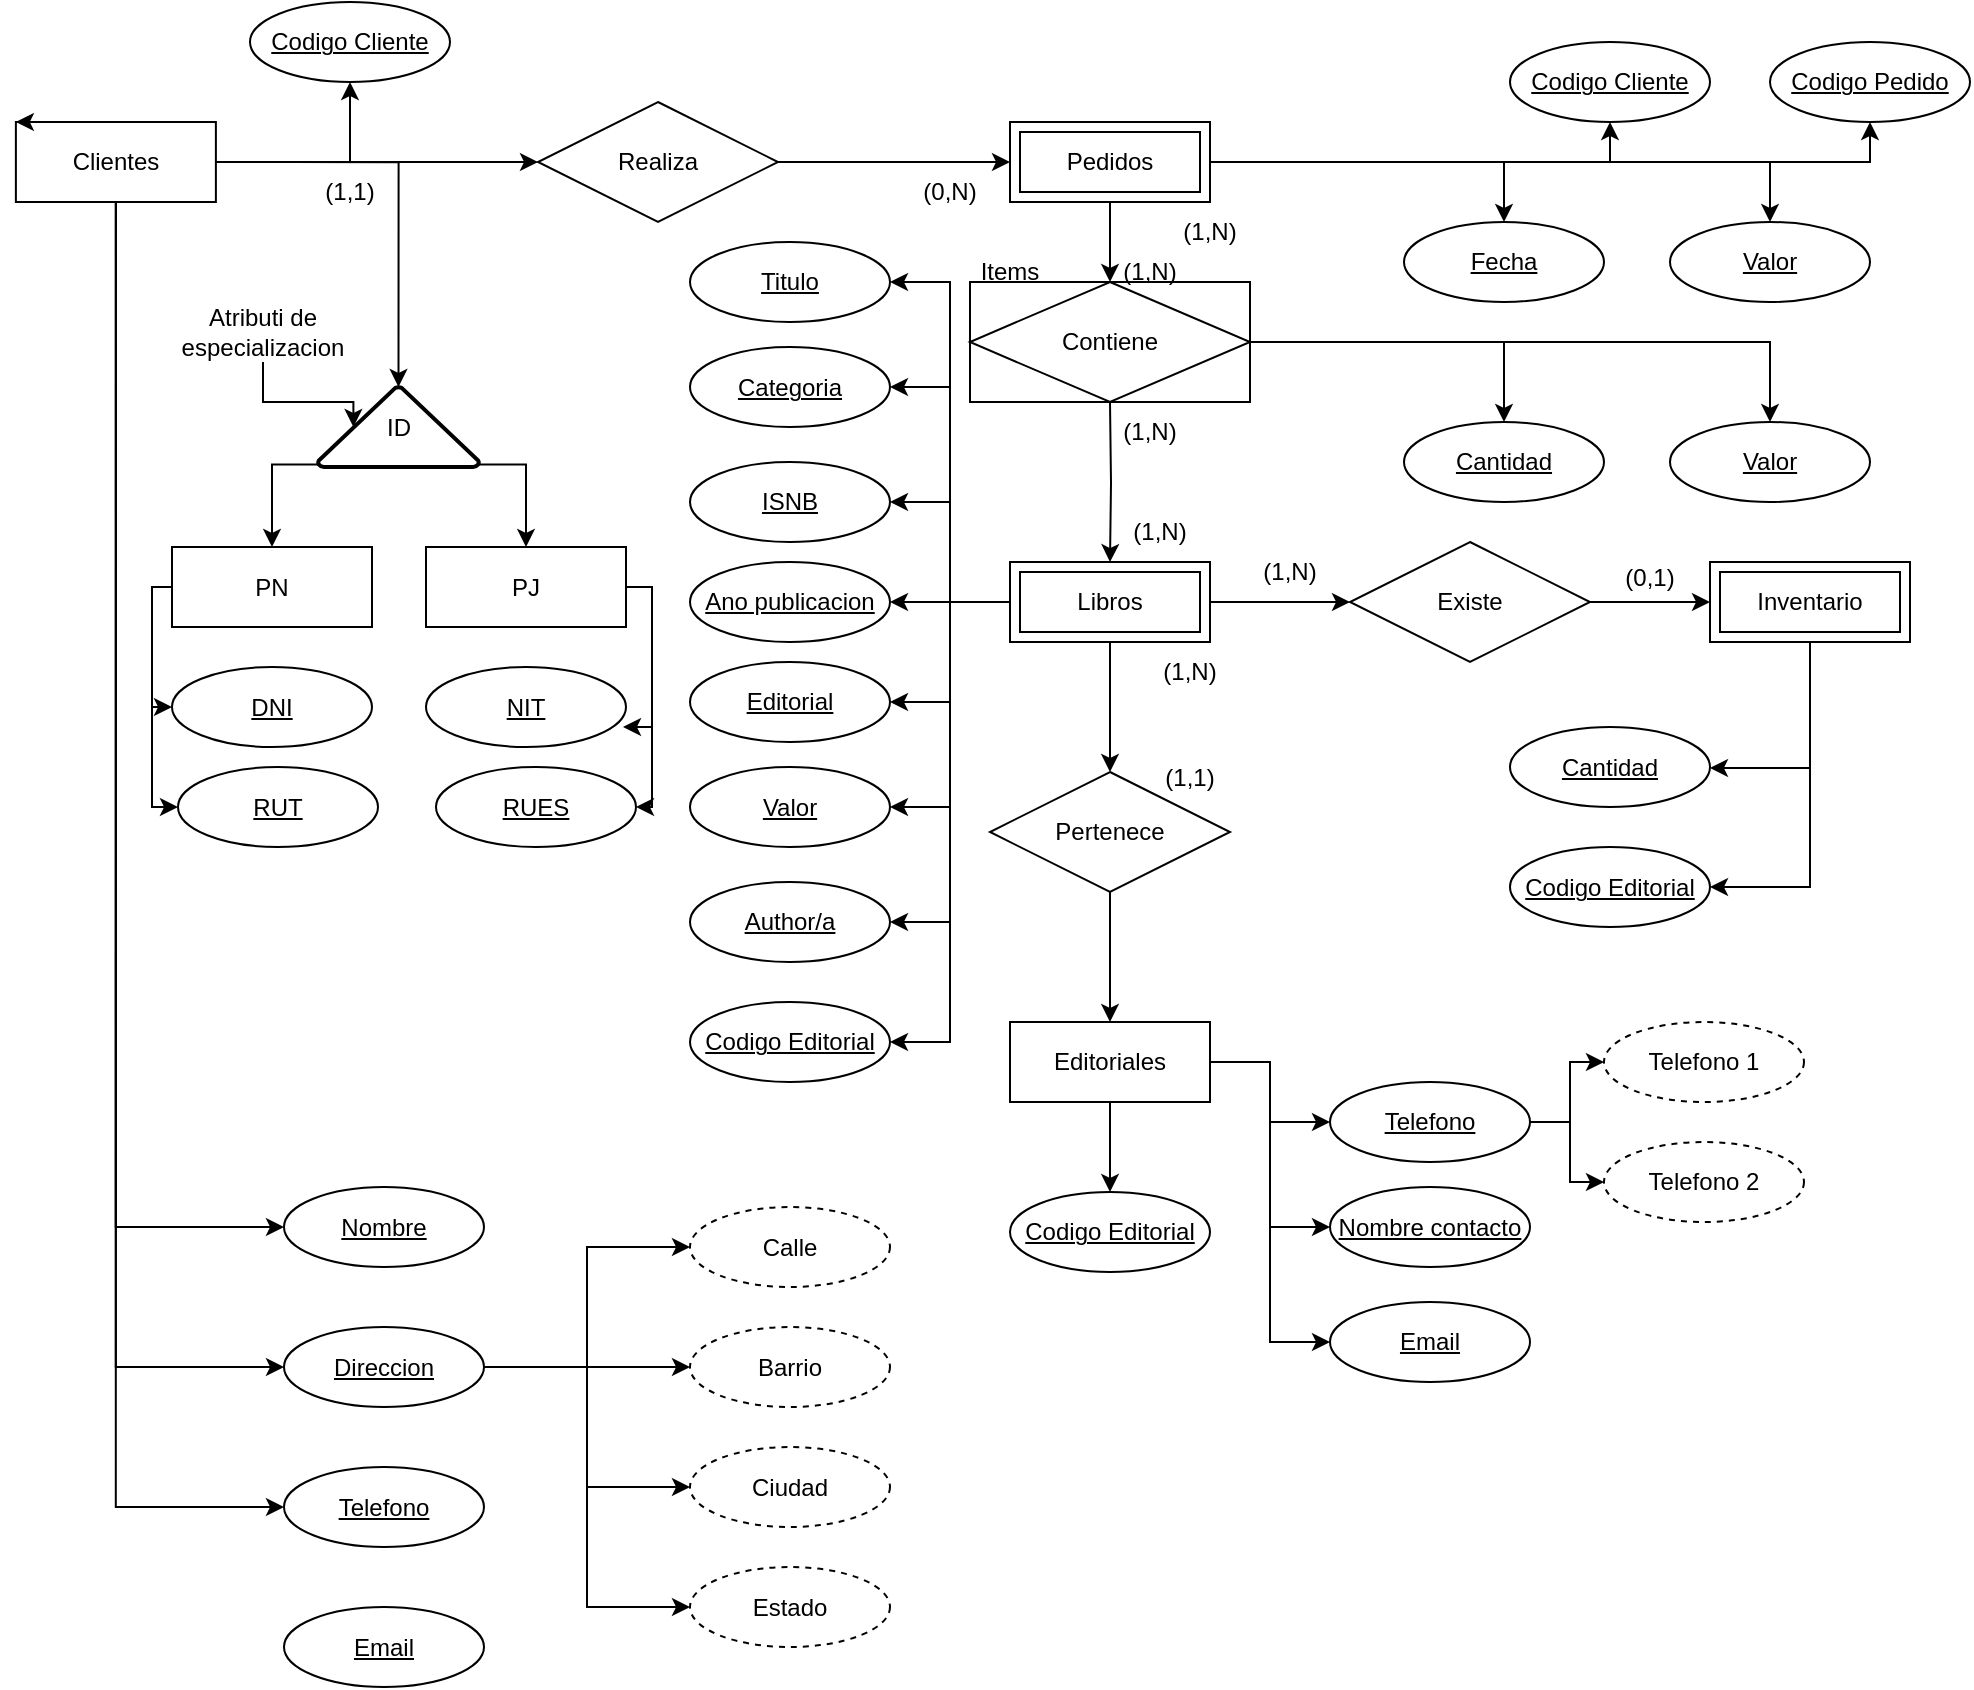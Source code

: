 <mxfile version="28.0.6">
  <diagram name="Página-1" id="lBG2dlzL81i276e26TDd">
    <mxGraphModel dx="1133" dy="616" grid="1" gridSize="10" guides="1" tooltips="1" connect="1" arrows="1" fold="1" page="1" pageScale="1" pageWidth="827" pageHeight="1169" math="0" shadow="0">
      <root>
        <mxCell id="0" />
        <mxCell id="1" parent="0" />
        <mxCell id="M0G1xanC44NiDwH8E57y-8" style="edgeStyle=orthogonalEdgeStyle;rounded=0;orthogonalLoop=1;jettySize=auto;html=1;exitX=1;exitY=0.5;exitDx=0;exitDy=0;entryX=0;entryY=0.5;entryDx=0;entryDy=0;" parent="1" source="M0G1xanC44NiDwH8E57y-1" target="M0G1xanC44NiDwH8E57y-7" edge="1">
          <mxGeometry relative="1" as="geometry" />
        </mxCell>
        <mxCell id="9tFHvyBg88bxmzfm6tZJ-45" style="edgeStyle=orthogonalEdgeStyle;rounded=0;orthogonalLoop=1;jettySize=auto;html=1;exitX=0.5;exitY=1;exitDx=0;exitDy=0;entryX=0;entryY=0.5;entryDx=0;entryDy=0;" edge="1" parent="1" source="M0G1xanC44NiDwH8E57y-1" target="9tFHvyBg88bxmzfm6tZJ-42">
          <mxGeometry relative="1" as="geometry" />
        </mxCell>
        <mxCell id="9tFHvyBg88bxmzfm6tZJ-46" style="edgeStyle=orthogonalEdgeStyle;rounded=0;orthogonalLoop=1;jettySize=auto;html=1;exitX=0.5;exitY=1;exitDx=0;exitDy=0;entryX=0;entryY=0.5;entryDx=0;entryDy=0;" edge="1" parent="1" source="M0G1xanC44NiDwH8E57y-1" target="9tFHvyBg88bxmzfm6tZJ-43">
          <mxGeometry relative="1" as="geometry">
            <mxPoint x="150" y="370.0" as="targetPoint" />
          </mxGeometry>
        </mxCell>
        <mxCell id="9tFHvyBg88bxmzfm6tZJ-155" style="edgeStyle=orthogonalEdgeStyle;rounded=0;orthogonalLoop=1;jettySize=auto;html=1;exitX=0.5;exitY=1;exitDx=0;exitDy=0;entryX=0;entryY=0.5;entryDx=0;entryDy=0;" edge="1" parent="1" source="M0G1xanC44NiDwH8E57y-1" target="9tFHvyBg88bxmzfm6tZJ-40">
          <mxGeometry relative="1" as="geometry" />
        </mxCell>
        <mxCell id="9tFHvyBg88bxmzfm6tZJ-178" style="edgeStyle=orthogonalEdgeStyle;rounded=0;orthogonalLoop=1;jettySize=auto;html=1;exitX=1;exitY=0.5;exitDx=0;exitDy=0;entryX=0.5;entryY=1;entryDx=0;entryDy=0;" edge="1" parent="1" source="M0G1xanC44NiDwH8E57y-1" target="9tFHvyBg88bxmzfm6tZJ-177">
          <mxGeometry relative="1" as="geometry" />
        </mxCell>
        <mxCell id="M0G1xanC44NiDwH8E57y-1" value="Clientes" style="whiteSpace=wrap;html=1;align=center;" parent="1" vertex="1">
          <mxGeometry x="32.94" y="120" width="100" height="40" as="geometry" />
        </mxCell>
        <mxCell id="9tFHvyBg88bxmzfm6tZJ-14" style="edgeStyle=orthogonalEdgeStyle;rounded=0;orthogonalLoop=1;jettySize=auto;html=1;exitX=0.5;exitY=1;exitDx=0;exitDy=0;" edge="1" parent="1" source="M0G1xanC44NiDwH8E57y-2">
          <mxGeometry relative="1" as="geometry">
            <mxPoint x="580" y="200" as="targetPoint" />
          </mxGeometry>
        </mxCell>
        <mxCell id="9tFHvyBg88bxmzfm6tZJ-76" style="edgeStyle=orthogonalEdgeStyle;rounded=0;orthogonalLoop=1;jettySize=auto;html=1;exitX=1;exitY=0.5;exitDx=0;exitDy=0;entryX=0.5;entryY=0;entryDx=0;entryDy=0;" edge="1" parent="1" source="M0G1xanC44NiDwH8E57y-2" target="9tFHvyBg88bxmzfm6tZJ-74">
          <mxGeometry relative="1" as="geometry" />
        </mxCell>
        <mxCell id="9tFHvyBg88bxmzfm6tZJ-77" style="edgeStyle=orthogonalEdgeStyle;rounded=0;orthogonalLoop=1;jettySize=auto;html=1;entryX=0.5;entryY=0;entryDx=0;entryDy=0;" edge="1" parent="1" source="M0G1xanC44NiDwH8E57y-2" target="9tFHvyBg88bxmzfm6tZJ-75">
          <mxGeometry relative="1" as="geometry" />
        </mxCell>
        <mxCell id="9tFHvyBg88bxmzfm6tZJ-182" style="edgeStyle=orthogonalEdgeStyle;rounded=0;orthogonalLoop=1;jettySize=auto;html=1;entryX=0.5;entryY=1;entryDx=0;entryDy=0;" edge="1" parent="1" source="M0G1xanC44NiDwH8E57y-2" target="9tFHvyBg88bxmzfm6tZJ-181">
          <mxGeometry relative="1" as="geometry" />
        </mxCell>
        <mxCell id="9tFHvyBg88bxmzfm6tZJ-191" style="edgeStyle=orthogonalEdgeStyle;rounded=0;orthogonalLoop=1;jettySize=auto;html=1;exitX=1;exitY=0.5;exitDx=0;exitDy=0;" edge="1" parent="1" source="M0G1xanC44NiDwH8E57y-2" target="9tFHvyBg88bxmzfm6tZJ-190">
          <mxGeometry relative="1" as="geometry">
            <Array as="points">
              <mxPoint x="960" y="140" />
            </Array>
          </mxGeometry>
        </mxCell>
        <mxCell id="M0G1xanC44NiDwH8E57y-2" value="Pedidos" style="shape=ext;margin=3;double=1;whiteSpace=wrap;html=1;align=center;" parent="1" vertex="1">
          <mxGeometry x="530" y="120" width="100" height="40" as="geometry" />
        </mxCell>
        <mxCell id="9tFHvyBg88bxmzfm6tZJ-22" style="edgeStyle=orthogonalEdgeStyle;rounded=0;orthogonalLoop=1;jettySize=auto;html=1;exitX=0.5;exitY=1;exitDx=0;exitDy=0;entryX=0.5;entryY=0;entryDx=0;entryDy=0;" edge="1" parent="1" source="M0G1xanC44NiDwH8E57y-3" target="9tFHvyBg88bxmzfm6tZJ-21">
          <mxGeometry relative="1" as="geometry" />
        </mxCell>
        <mxCell id="9tFHvyBg88bxmzfm6tZJ-27" style="edgeStyle=orthogonalEdgeStyle;rounded=0;orthogonalLoop=1;jettySize=auto;html=1;entryX=0;entryY=0.5;entryDx=0;entryDy=0;" edge="1" parent="1" source="M0G1xanC44NiDwH8E57y-3" target="9tFHvyBg88bxmzfm6tZJ-26">
          <mxGeometry relative="1" as="geometry" />
        </mxCell>
        <mxCell id="9tFHvyBg88bxmzfm6tZJ-157" style="edgeStyle=orthogonalEdgeStyle;rounded=0;orthogonalLoop=1;jettySize=auto;html=1;exitX=0;exitY=0.5;exitDx=0;exitDy=0;entryX=1;entryY=0.5;entryDx=0;entryDy=0;" edge="1" parent="1" source="M0G1xanC44NiDwH8E57y-3" target="9tFHvyBg88bxmzfm6tZJ-81">
          <mxGeometry relative="1" as="geometry" />
        </mxCell>
        <mxCell id="9tFHvyBg88bxmzfm6tZJ-158" style="edgeStyle=orthogonalEdgeStyle;rounded=0;orthogonalLoop=1;jettySize=auto;html=1;exitX=0;exitY=0.5;exitDx=0;exitDy=0;entryX=1;entryY=0.5;entryDx=0;entryDy=0;" edge="1" parent="1" source="M0G1xanC44NiDwH8E57y-3" target="9tFHvyBg88bxmzfm6tZJ-82">
          <mxGeometry relative="1" as="geometry" />
        </mxCell>
        <mxCell id="9tFHvyBg88bxmzfm6tZJ-159" style="edgeStyle=orthogonalEdgeStyle;rounded=0;orthogonalLoop=1;jettySize=auto;html=1;exitX=0;exitY=0.5;exitDx=0;exitDy=0;entryX=1;entryY=0.5;entryDx=0;entryDy=0;" edge="1" parent="1" source="M0G1xanC44NiDwH8E57y-3" target="9tFHvyBg88bxmzfm6tZJ-151">
          <mxGeometry relative="1" as="geometry" />
        </mxCell>
        <mxCell id="9tFHvyBg88bxmzfm6tZJ-160" style="edgeStyle=orthogonalEdgeStyle;rounded=0;orthogonalLoop=1;jettySize=auto;html=1;exitX=0;exitY=0.5;exitDx=0;exitDy=0;entryX=1;entryY=0.5;entryDx=0;entryDy=0;" edge="1" parent="1" source="M0G1xanC44NiDwH8E57y-3" target="9tFHvyBg88bxmzfm6tZJ-153">
          <mxGeometry relative="1" as="geometry" />
        </mxCell>
        <mxCell id="9tFHvyBg88bxmzfm6tZJ-161" style="edgeStyle=orthogonalEdgeStyle;rounded=0;orthogonalLoop=1;jettySize=auto;html=1;exitX=0;exitY=0.5;exitDx=0;exitDy=0;entryX=1;entryY=0.5;entryDx=0;entryDy=0;" edge="1" parent="1" source="M0G1xanC44NiDwH8E57y-3" target="9tFHvyBg88bxmzfm6tZJ-156">
          <mxGeometry relative="1" as="geometry" />
        </mxCell>
        <mxCell id="9tFHvyBg88bxmzfm6tZJ-162" style="edgeStyle=orthogonalEdgeStyle;rounded=0;orthogonalLoop=1;jettySize=auto;html=1;exitX=0;exitY=0.5;exitDx=0;exitDy=0;entryX=1;entryY=0.5;entryDx=0;entryDy=0;" edge="1" parent="1" source="M0G1xanC44NiDwH8E57y-3" target="9tFHvyBg88bxmzfm6tZJ-152">
          <mxGeometry relative="1" as="geometry" />
        </mxCell>
        <mxCell id="9tFHvyBg88bxmzfm6tZJ-163" style="edgeStyle=orthogonalEdgeStyle;rounded=0;orthogonalLoop=1;jettySize=auto;html=1;exitX=0;exitY=0.5;exitDx=0;exitDy=0;entryX=1;entryY=0.5;entryDx=0;entryDy=0;" edge="1" parent="1" source="M0G1xanC44NiDwH8E57y-3" target="9tFHvyBg88bxmzfm6tZJ-154">
          <mxGeometry relative="1" as="geometry" />
        </mxCell>
        <mxCell id="9tFHvyBg88bxmzfm6tZJ-189" style="edgeStyle=orthogonalEdgeStyle;rounded=0;orthogonalLoop=1;jettySize=auto;html=1;entryX=1;entryY=0.5;entryDx=0;entryDy=0;" edge="1" parent="1" source="M0G1xanC44NiDwH8E57y-3" target="9tFHvyBg88bxmzfm6tZJ-183">
          <mxGeometry relative="1" as="geometry" />
        </mxCell>
        <mxCell id="M0G1xanC44NiDwH8E57y-3" value="Libros" style="shape=ext;margin=3;double=1;whiteSpace=wrap;html=1;align=center;" parent="1" vertex="1">
          <mxGeometry x="530" y="340" width="100" height="40" as="geometry" />
        </mxCell>
        <mxCell id="9tFHvyBg88bxmzfm6tZJ-79" style="edgeStyle=orthogonalEdgeStyle;rounded=0;orthogonalLoop=1;jettySize=auto;html=1;exitX=0.5;exitY=1;exitDx=0;exitDy=0;" edge="1" parent="1" source="M0G1xanC44NiDwH8E57y-4" target="9tFHvyBg88bxmzfm6tZJ-78">
          <mxGeometry relative="1" as="geometry">
            <Array as="points">
              <mxPoint x="930" y="443" />
            </Array>
          </mxGeometry>
        </mxCell>
        <mxCell id="9tFHvyBg88bxmzfm6tZJ-185" style="edgeStyle=orthogonalEdgeStyle;rounded=0;orthogonalLoop=1;jettySize=auto;html=1;exitX=0.5;exitY=1;exitDx=0;exitDy=0;entryX=1;entryY=0.5;entryDx=0;entryDy=0;" edge="1" parent="1" source="M0G1xanC44NiDwH8E57y-4" target="9tFHvyBg88bxmzfm6tZJ-184">
          <mxGeometry relative="1" as="geometry">
            <mxPoint x="960" y="550" as="targetPoint" />
            <Array as="points">
              <mxPoint x="930" y="503" />
            </Array>
          </mxGeometry>
        </mxCell>
        <mxCell id="M0G1xanC44NiDwH8E57y-4" value="Inventario" style="shape=ext;margin=3;double=1;whiteSpace=wrap;html=1;align=center;" parent="1" vertex="1">
          <mxGeometry x="880" y="340" width="100" height="40" as="geometry" />
        </mxCell>
        <mxCell id="9tFHvyBg88bxmzfm6tZJ-169" style="edgeStyle=orthogonalEdgeStyle;rounded=0;orthogonalLoop=1;jettySize=auto;html=1;exitX=1;exitY=0.5;exitDx=0;exitDy=0;entryX=0;entryY=0.5;entryDx=0;entryDy=0;" edge="1" parent="1" source="M0G1xanC44NiDwH8E57y-5" target="9tFHvyBg88bxmzfm6tZJ-164">
          <mxGeometry relative="1" as="geometry" />
        </mxCell>
        <mxCell id="9tFHvyBg88bxmzfm6tZJ-170" style="edgeStyle=orthogonalEdgeStyle;rounded=0;orthogonalLoop=1;jettySize=auto;html=1;entryX=0;entryY=0.5;entryDx=0;entryDy=0;" edge="1" parent="1" source="M0G1xanC44NiDwH8E57y-5" target="9tFHvyBg88bxmzfm6tZJ-165">
          <mxGeometry relative="1" as="geometry" />
        </mxCell>
        <mxCell id="9tFHvyBg88bxmzfm6tZJ-171" style="edgeStyle=orthogonalEdgeStyle;rounded=0;orthogonalLoop=1;jettySize=auto;html=1;exitX=1;exitY=0.5;exitDx=0;exitDy=0;entryX=0;entryY=0.5;entryDx=0;entryDy=0;" edge="1" parent="1" source="M0G1xanC44NiDwH8E57y-5" target="9tFHvyBg88bxmzfm6tZJ-166">
          <mxGeometry relative="1" as="geometry" />
        </mxCell>
        <mxCell id="9tFHvyBg88bxmzfm6tZJ-180" style="edgeStyle=orthogonalEdgeStyle;rounded=0;orthogonalLoop=1;jettySize=auto;html=1;entryX=0.5;entryY=0;entryDx=0;entryDy=0;" edge="1" parent="1" source="M0G1xanC44NiDwH8E57y-5" target="9tFHvyBg88bxmzfm6tZJ-179">
          <mxGeometry relative="1" as="geometry" />
        </mxCell>
        <mxCell id="M0G1xanC44NiDwH8E57y-5" value="Editoriales" style="whiteSpace=wrap;html=1;align=center;" parent="1" vertex="1">
          <mxGeometry x="530" y="570" width="100" height="40" as="geometry" />
        </mxCell>
        <mxCell id="9tFHvyBg88bxmzfm6tZJ-10" style="edgeStyle=orthogonalEdgeStyle;rounded=0;orthogonalLoop=1;jettySize=auto;html=1;exitX=1;exitY=0.5;exitDx=0;exitDy=0;entryX=0;entryY=0.5;entryDx=0;entryDy=0;" edge="1" parent="1" source="M0G1xanC44NiDwH8E57y-7" target="M0G1xanC44NiDwH8E57y-2">
          <mxGeometry relative="1" as="geometry" />
        </mxCell>
        <mxCell id="M0G1xanC44NiDwH8E57y-7" value="Realiza" style="shape=rhombus;perimeter=rhombusPerimeter;whiteSpace=wrap;html=1;align=center;" parent="1" vertex="1">
          <mxGeometry x="294" y="110" width="120" height="60" as="geometry" />
        </mxCell>
        <mxCell id="9tFHvyBg88bxmzfm6tZJ-58" style="edgeStyle=orthogonalEdgeStyle;rounded=0;orthogonalLoop=1;jettySize=auto;html=1;exitX=0.25;exitY=0;exitDx=0;exitDy=0;entryX=0.5;entryY=0;entryDx=0;entryDy=0;entryPerimeter=0;" edge="1" parent="1" target="9tFHvyBg88bxmzfm6tZJ-57">
          <mxGeometry relative="1" as="geometry">
            <mxPoint x="195" y="200.06" as="targetPoint" />
            <mxPoint x="170" y="140.06" as="sourcePoint" />
            <Array as="points">
              <mxPoint x="224" y="140" />
            </Array>
          </mxGeometry>
        </mxCell>
        <mxCell id="9tFHvyBg88bxmzfm6tZJ-4" value="(1,1)" style="text;html=1;align=center;verticalAlign=middle;whiteSpace=wrap;rounded=0;" vertex="1" parent="1">
          <mxGeometry x="170" y="140" width="60" height="30" as="geometry" />
        </mxCell>
        <mxCell id="9tFHvyBg88bxmzfm6tZJ-5" value="(0,N)" style="text;html=1;align=center;verticalAlign=middle;whiteSpace=wrap;rounded=0;" vertex="1" parent="1">
          <mxGeometry x="470" y="140" width="60" height="30" as="geometry" />
        </mxCell>
        <mxCell id="9tFHvyBg88bxmzfm6tZJ-15" style="edgeStyle=orthogonalEdgeStyle;rounded=0;orthogonalLoop=1;jettySize=auto;html=1;exitX=0.5;exitY=1;exitDx=0;exitDy=0;" edge="1" parent="1" target="M0G1xanC44NiDwH8E57y-3">
          <mxGeometry relative="1" as="geometry">
            <mxPoint x="580" y="260" as="sourcePoint" />
          </mxGeometry>
        </mxCell>
        <mxCell id="9tFHvyBg88bxmzfm6tZJ-16" value="(1,N)" style="text;html=1;align=center;verticalAlign=middle;whiteSpace=wrap;rounded=0;" vertex="1" parent="1">
          <mxGeometry x="600" y="160" width="60" height="30" as="geometry" />
        </mxCell>
        <mxCell id="9tFHvyBg88bxmzfm6tZJ-17" value="(1,N)" style="text;html=1;align=center;verticalAlign=middle;whiteSpace=wrap;rounded=0;" vertex="1" parent="1">
          <mxGeometry x="570" y="260" width="60" height="30" as="geometry" />
        </mxCell>
        <mxCell id="9tFHvyBg88bxmzfm6tZJ-23" style="edgeStyle=orthogonalEdgeStyle;rounded=0;orthogonalLoop=1;jettySize=auto;html=1;exitX=0.5;exitY=1;exitDx=0;exitDy=0;entryX=0.5;entryY=0;entryDx=0;entryDy=0;" edge="1" parent="1" source="9tFHvyBg88bxmzfm6tZJ-21" target="M0G1xanC44NiDwH8E57y-5">
          <mxGeometry relative="1" as="geometry" />
        </mxCell>
        <mxCell id="9tFHvyBg88bxmzfm6tZJ-21" value="Pertenece" style="shape=rhombus;perimeter=rhombusPerimeter;whiteSpace=wrap;html=1;align=center;" vertex="1" parent="1">
          <mxGeometry x="520" y="445" width="120" height="60" as="geometry" />
        </mxCell>
        <mxCell id="9tFHvyBg88bxmzfm6tZJ-24" value="(1,1)" style="text;html=1;align=center;verticalAlign=middle;whiteSpace=wrap;rounded=0;" vertex="1" parent="1">
          <mxGeometry x="590" y="432.5" width="60" height="30" as="geometry" />
        </mxCell>
        <mxCell id="9tFHvyBg88bxmzfm6tZJ-25" value="(1,N)" style="text;html=1;align=center;verticalAlign=middle;whiteSpace=wrap;rounded=0;" vertex="1" parent="1">
          <mxGeometry x="590" y="380" width="60" height="30" as="geometry" />
        </mxCell>
        <mxCell id="9tFHvyBg88bxmzfm6tZJ-29" style="edgeStyle=orthogonalEdgeStyle;rounded=0;orthogonalLoop=1;jettySize=auto;html=1;exitX=1;exitY=0.5;exitDx=0;exitDy=0;entryX=0;entryY=0.5;entryDx=0;entryDy=0;" edge="1" parent="1" source="9tFHvyBg88bxmzfm6tZJ-26" target="M0G1xanC44NiDwH8E57y-4">
          <mxGeometry relative="1" as="geometry" />
        </mxCell>
        <mxCell id="9tFHvyBg88bxmzfm6tZJ-26" value="Existe" style="shape=rhombus;perimeter=rhombusPerimeter;whiteSpace=wrap;html=1;align=center;" vertex="1" parent="1">
          <mxGeometry x="700" y="330" width="120" height="60" as="geometry" />
        </mxCell>
        <mxCell id="9tFHvyBg88bxmzfm6tZJ-30" value="(1,N)" style="text;html=1;align=center;verticalAlign=middle;whiteSpace=wrap;rounded=0;" vertex="1" parent="1">
          <mxGeometry x="580" y="315" width="50" height="20" as="geometry" />
        </mxCell>
        <mxCell id="9tFHvyBg88bxmzfm6tZJ-31" value="(0,1)" style="text;html=1;align=center;verticalAlign=middle;whiteSpace=wrap;rounded=0;" vertex="1" parent="1">
          <mxGeometry x="820" y="332.5" width="60" height="30" as="geometry" />
        </mxCell>
        <mxCell id="9tFHvyBg88bxmzfm6tZJ-194" style="edgeStyle=orthogonalEdgeStyle;rounded=0;orthogonalLoop=1;jettySize=auto;html=1;" edge="1" parent="1" source="9tFHvyBg88bxmzfm6tZJ-32" target="9tFHvyBg88bxmzfm6tZJ-192">
          <mxGeometry relative="1" as="geometry" />
        </mxCell>
        <mxCell id="9tFHvyBg88bxmzfm6tZJ-195" style="edgeStyle=orthogonalEdgeStyle;rounded=0;orthogonalLoop=1;jettySize=auto;html=1;exitX=1;exitY=0.5;exitDx=0;exitDy=0;entryX=0.5;entryY=0;entryDx=0;entryDy=0;" edge="1" parent="1" source="9tFHvyBg88bxmzfm6tZJ-32" target="9tFHvyBg88bxmzfm6tZJ-193">
          <mxGeometry relative="1" as="geometry" />
        </mxCell>
        <mxCell id="9tFHvyBg88bxmzfm6tZJ-32" value="Contiene" style="shape=associativeEntity;whiteSpace=wrap;html=1;align=center;" vertex="1" parent="1">
          <mxGeometry x="510" y="200" width="140" height="60" as="geometry" />
        </mxCell>
        <mxCell id="9tFHvyBg88bxmzfm6tZJ-35" value="Items" style="text;html=1;align=center;verticalAlign=middle;whiteSpace=wrap;rounded=0;" vertex="1" parent="1">
          <mxGeometry x="510" y="180" width="40" height="30" as="geometry" />
        </mxCell>
        <mxCell id="9tFHvyBg88bxmzfm6tZJ-36" value="(1,N)" style="text;html=1;align=center;verticalAlign=middle;whiteSpace=wrap;rounded=0;" vertex="1" parent="1">
          <mxGeometry x="570" y="180" width="60" height="30" as="geometry" />
        </mxCell>
        <mxCell id="9tFHvyBg88bxmzfm6tZJ-37" value="(1,N)" style="text;html=1;align=center;verticalAlign=middle;whiteSpace=wrap;rounded=0;" vertex="1" parent="1">
          <mxGeometry x="640" y="330" width="60" height="30" as="geometry" />
        </mxCell>
        <mxCell id="9tFHvyBg88bxmzfm6tZJ-40" value="Nombre" style="ellipse;whiteSpace=wrap;html=1;align=center;fontStyle=4;" vertex="1" parent="1">
          <mxGeometry x="167" y="652.5" width="100" height="40" as="geometry" />
        </mxCell>
        <mxCell id="9tFHvyBg88bxmzfm6tZJ-53" style="edgeStyle=orthogonalEdgeStyle;rounded=0;orthogonalLoop=1;jettySize=auto;html=1;exitX=1;exitY=0.5;exitDx=0;exitDy=0;entryX=0;entryY=0.5;entryDx=0;entryDy=0;" edge="1" parent="1" source="9tFHvyBg88bxmzfm6tZJ-42" target="9tFHvyBg88bxmzfm6tZJ-49">
          <mxGeometry relative="1" as="geometry" />
        </mxCell>
        <mxCell id="9tFHvyBg88bxmzfm6tZJ-54" style="edgeStyle=orthogonalEdgeStyle;rounded=0;orthogonalLoop=1;jettySize=auto;html=1;entryX=0;entryY=0.5;entryDx=0;entryDy=0;" edge="1" parent="1" source="9tFHvyBg88bxmzfm6tZJ-42" target="9tFHvyBg88bxmzfm6tZJ-50">
          <mxGeometry relative="1" as="geometry" />
        </mxCell>
        <mxCell id="9tFHvyBg88bxmzfm6tZJ-56" style="edgeStyle=orthogonalEdgeStyle;rounded=0;orthogonalLoop=1;jettySize=auto;html=1;entryX=0;entryY=0.5;entryDx=0;entryDy=0;" edge="1" parent="1" source="9tFHvyBg88bxmzfm6tZJ-42" target="9tFHvyBg88bxmzfm6tZJ-52">
          <mxGeometry relative="1" as="geometry" />
        </mxCell>
        <mxCell id="9tFHvyBg88bxmzfm6tZJ-42" value="Direccion" style="ellipse;whiteSpace=wrap;html=1;align=center;fontStyle=4;" vertex="1" parent="1">
          <mxGeometry x="167" y="722.5" width="100" height="40" as="geometry" />
        </mxCell>
        <mxCell id="9tFHvyBg88bxmzfm6tZJ-43" value="Telefono" style="ellipse;whiteSpace=wrap;html=1;align=center;fontStyle=4;" vertex="1" parent="1">
          <mxGeometry x="167" y="792.5" width="100" height="40" as="geometry" />
        </mxCell>
        <mxCell id="9tFHvyBg88bxmzfm6tZJ-47" value="Email" style="ellipse;whiteSpace=wrap;html=1;align=center;fontStyle=4;" vertex="1" parent="1">
          <mxGeometry x="167" y="862.5" width="100" height="40" as="geometry" />
        </mxCell>
        <mxCell id="9tFHvyBg88bxmzfm6tZJ-49" value="Calle" style="ellipse;whiteSpace=wrap;html=1;align=center;dashed=1;" vertex="1" parent="1">
          <mxGeometry x="370" y="662.5" width="100" height="40" as="geometry" />
        </mxCell>
        <mxCell id="9tFHvyBg88bxmzfm6tZJ-50" value="Barrio" style="ellipse;whiteSpace=wrap;html=1;align=center;dashed=1;" vertex="1" parent="1">
          <mxGeometry x="370" y="722.5" width="100" height="40" as="geometry" />
        </mxCell>
        <mxCell id="9tFHvyBg88bxmzfm6tZJ-51" value="Ciudad" style="ellipse;whiteSpace=wrap;html=1;align=center;dashed=1;" vertex="1" parent="1">
          <mxGeometry x="370" y="782.5" width="100" height="40" as="geometry" />
        </mxCell>
        <mxCell id="9tFHvyBg88bxmzfm6tZJ-52" value="Estado" style="ellipse;whiteSpace=wrap;html=1;align=center;dashed=1;" vertex="1" parent="1">
          <mxGeometry x="370" y="842.5" width="100" height="40" as="geometry" />
        </mxCell>
        <mxCell id="9tFHvyBg88bxmzfm6tZJ-55" style="edgeStyle=orthogonalEdgeStyle;rounded=0;orthogonalLoop=1;jettySize=auto;html=1;entryX=0;entryY=0.5;entryDx=0;entryDy=0;" edge="1" parent="1" source="9tFHvyBg88bxmzfm6tZJ-42" target="9tFHvyBg88bxmzfm6tZJ-51">
          <mxGeometry relative="1" as="geometry" />
        </mxCell>
        <mxCell id="9tFHvyBg88bxmzfm6tZJ-61" style="edgeStyle=orthogonalEdgeStyle;rounded=0;orthogonalLoop=1;jettySize=auto;html=1;exitX=0.99;exitY=0.97;exitDx=0;exitDy=0;exitPerimeter=0;entryX=0.5;entryY=0;entryDx=0;entryDy=0;" edge="1" parent="1" source="9tFHvyBg88bxmzfm6tZJ-57" target="9tFHvyBg88bxmzfm6tZJ-60">
          <mxGeometry relative="1" as="geometry" />
        </mxCell>
        <mxCell id="9tFHvyBg88bxmzfm6tZJ-57" value="ID" style="strokeWidth=2;html=1;shape=mxgraph.flowchart.extract_or_measurement;whiteSpace=wrap;" vertex="1" parent="1">
          <mxGeometry x="184" y="252.5" width="80.5" height="40" as="geometry" />
        </mxCell>
        <mxCell id="9tFHvyBg88bxmzfm6tZJ-71" style="edgeStyle=orthogonalEdgeStyle;rounded=0;orthogonalLoop=1;jettySize=auto;html=1;exitX=0;exitY=0.5;exitDx=0;exitDy=0;entryX=0;entryY=0.5;entryDx=0;entryDy=0;" edge="1" parent="1" source="9tFHvyBg88bxmzfm6tZJ-59" target="9tFHvyBg88bxmzfm6tZJ-64">
          <mxGeometry relative="1" as="geometry">
            <Array as="points">
              <mxPoint x="101" y="352.5" />
              <mxPoint x="101" y="412.5" />
            </Array>
          </mxGeometry>
        </mxCell>
        <mxCell id="9tFHvyBg88bxmzfm6tZJ-72" style="edgeStyle=orthogonalEdgeStyle;rounded=0;orthogonalLoop=1;jettySize=auto;html=1;exitX=0;exitY=0.5;exitDx=0;exitDy=0;entryX=0;entryY=0.5;entryDx=0;entryDy=0;" edge="1" parent="1" source="9tFHvyBg88bxmzfm6tZJ-59" target="9tFHvyBg88bxmzfm6tZJ-67">
          <mxGeometry relative="1" as="geometry">
            <Array as="points">
              <mxPoint x="101" y="352.5" />
              <mxPoint x="101" y="462.5" />
            </Array>
          </mxGeometry>
        </mxCell>
        <mxCell id="9tFHvyBg88bxmzfm6tZJ-59" value="PN" style="whiteSpace=wrap;html=1;align=center;" vertex="1" parent="1">
          <mxGeometry x="111" y="332.5" width="100" height="40" as="geometry" />
        </mxCell>
        <mxCell id="9tFHvyBg88bxmzfm6tZJ-70" style="edgeStyle=orthogonalEdgeStyle;rounded=0;orthogonalLoop=1;jettySize=auto;html=1;entryX=1;entryY=0.5;entryDx=0;entryDy=0;" edge="1" parent="1" source="9tFHvyBg88bxmzfm6tZJ-60" target="9tFHvyBg88bxmzfm6tZJ-65">
          <mxGeometry relative="1" as="geometry">
            <Array as="points">
              <mxPoint x="351" y="352.5" />
              <mxPoint x="351" y="462.5" />
            </Array>
          </mxGeometry>
        </mxCell>
        <mxCell id="9tFHvyBg88bxmzfm6tZJ-60" value="PJ" style="whiteSpace=wrap;html=1;align=center;" vertex="1" parent="1">
          <mxGeometry x="238" y="332.5" width="100" height="40" as="geometry" />
        </mxCell>
        <mxCell id="9tFHvyBg88bxmzfm6tZJ-62" style="edgeStyle=orthogonalEdgeStyle;rounded=0;orthogonalLoop=1;jettySize=auto;html=1;exitX=0.01;exitY=0.97;exitDx=0;exitDy=0;exitPerimeter=0;entryX=0.5;entryY=0;entryDx=0;entryDy=0;" edge="1" parent="1" source="9tFHvyBg88bxmzfm6tZJ-57" target="9tFHvyBg88bxmzfm6tZJ-59">
          <mxGeometry relative="1" as="geometry" />
        </mxCell>
        <mxCell id="9tFHvyBg88bxmzfm6tZJ-63" value="Atributi de especializacion" style="text;html=1;align=center;verticalAlign=middle;whiteSpace=wrap;rounded=0;" vertex="1" parent="1">
          <mxGeometry x="111" y="210" width="91" height="30" as="geometry" />
        </mxCell>
        <mxCell id="9tFHvyBg88bxmzfm6tZJ-64" value="DNI" style="ellipse;whiteSpace=wrap;html=1;align=center;fontStyle=4;" vertex="1" parent="1">
          <mxGeometry x="111" y="392.5" width="100" height="40" as="geometry" />
        </mxCell>
        <mxCell id="9tFHvyBg88bxmzfm6tZJ-65" value="RUES" style="ellipse;whiteSpace=wrap;html=1;align=center;fontStyle=4;" vertex="1" parent="1">
          <mxGeometry x="243" y="442.5" width="100" height="40" as="geometry" />
        </mxCell>
        <mxCell id="9tFHvyBg88bxmzfm6tZJ-66" value="NIT" style="ellipse;whiteSpace=wrap;html=1;align=center;fontStyle=4;" vertex="1" parent="1">
          <mxGeometry x="238" y="392.5" width="100" height="40" as="geometry" />
        </mxCell>
        <mxCell id="9tFHvyBg88bxmzfm6tZJ-67" value="RUT" style="ellipse;whiteSpace=wrap;html=1;align=center;fontStyle=4;" vertex="1" parent="1">
          <mxGeometry x="114" y="442.5" width="100" height="40" as="geometry" />
        </mxCell>
        <mxCell id="9tFHvyBg88bxmzfm6tZJ-69" style="edgeStyle=orthogonalEdgeStyle;rounded=0;orthogonalLoop=1;jettySize=auto;html=1;entryX=0.985;entryY=0.767;entryDx=0;entryDy=0;entryPerimeter=0;" edge="1" parent="1" source="9tFHvyBg88bxmzfm6tZJ-60" target="9tFHvyBg88bxmzfm6tZJ-66">
          <mxGeometry relative="1" as="geometry">
            <Array as="points">
              <mxPoint x="351" y="352.5" />
              <mxPoint x="351" y="422.5" />
              <mxPoint x="336" y="422.5" />
            </Array>
          </mxGeometry>
        </mxCell>
        <mxCell id="9tFHvyBg88bxmzfm6tZJ-73" style="edgeStyle=orthogonalEdgeStyle;rounded=0;orthogonalLoop=1;jettySize=auto;html=1;exitX=0.25;exitY=0;exitDx=0;exitDy=0;entryX=0;entryY=0;entryDx=0;entryDy=0;" edge="1" parent="1" source="M0G1xanC44NiDwH8E57y-1" target="M0G1xanC44NiDwH8E57y-1">
          <mxGeometry relative="1" as="geometry" />
        </mxCell>
        <mxCell id="9tFHvyBg88bxmzfm6tZJ-74" value="Fecha" style="ellipse;whiteSpace=wrap;html=1;align=center;fontStyle=4;" vertex="1" parent="1">
          <mxGeometry x="727" y="170" width="100" height="40" as="geometry" />
        </mxCell>
        <mxCell id="9tFHvyBg88bxmzfm6tZJ-75" value="Valor" style="ellipse;whiteSpace=wrap;html=1;align=center;fontStyle=4;" vertex="1" parent="1">
          <mxGeometry x="860" y="170" width="100" height="40" as="geometry" />
        </mxCell>
        <mxCell id="9tFHvyBg88bxmzfm6tZJ-78" value="Cantidad" style="ellipse;whiteSpace=wrap;html=1;align=center;fontStyle=4;" vertex="1" parent="1">
          <mxGeometry x="780" y="422.5" width="100" height="40" as="geometry" />
        </mxCell>
        <mxCell id="9tFHvyBg88bxmzfm6tZJ-81" value="Titulo" style="ellipse;whiteSpace=wrap;html=1;align=center;fontStyle=4;" vertex="1" parent="1">
          <mxGeometry x="370" y="180" width="100" height="40" as="geometry" />
        </mxCell>
        <mxCell id="9tFHvyBg88bxmzfm6tZJ-82" value="Categoria" style="ellipse;whiteSpace=wrap;html=1;align=center;fontStyle=4;" vertex="1" parent="1">
          <mxGeometry x="370" y="232.5" width="100" height="40" as="geometry" />
        </mxCell>
        <mxCell id="9tFHvyBg88bxmzfm6tZJ-151" value="ISNB" style="ellipse;whiteSpace=wrap;html=1;align=center;fontStyle=4;" vertex="1" parent="1">
          <mxGeometry x="370" y="290" width="100" height="40" as="geometry" />
        </mxCell>
        <mxCell id="9tFHvyBg88bxmzfm6tZJ-152" value="Editorial" style="ellipse;whiteSpace=wrap;html=1;align=center;fontStyle=4;" vertex="1" parent="1">
          <mxGeometry x="370" y="390" width="100" height="40" as="geometry" />
        </mxCell>
        <mxCell id="9tFHvyBg88bxmzfm6tZJ-153" value="Ano publicacion" style="ellipse;whiteSpace=wrap;html=1;align=center;fontStyle=4;" vertex="1" parent="1">
          <mxGeometry x="370" y="340" width="100" height="40" as="geometry" />
        </mxCell>
        <mxCell id="9tFHvyBg88bxmzfm6tZJ-154" value="Valor" style="ellipse;whiteSpace=wrap;html=1;align=center;fontStyle=4;" vertex="1" parent="1">
          <mxGeometry x="370" y="442.5" width="100" height="40" as="geometry" />
        </mxCell>
        <mxCell id="9tFHvyBg88bxmzfm6tZJ-156" value="Author/a" style="ellipse;whiteSpace=wrap;html=1;align=center;fontStyle=4;" vertex="1" parent="1">
          <mxGeometry x="370" y="500" width="100" height="40" as="geometry" />
        </mxCell>
        <mxCell id="9tFHvyBg88bxmzfm6tZJ-172" style="edgeStyle=orthogonalEdgeStyle;rounded=0;orthogonalLoop=1;jettySize=auto;html=1;" edge="1" parent="1" source="9tFHvyBg88bxmzfm6tZJ-164" target="9tFHvyBg88bxmzfm6tZJ-167">
          <mxGeometry relative="1" as="geometry" />
        </mxCell>
        <mxCell id="9tFHvyBg88bxmzfm6tZJ-173" style="edgeStyle=orthogonalEdgeStyle;rounded=0;orthogonalLoop=1;jettySize=auto;html=1;exitX=1;exitY=0.5;exitDx=0;exitDy=0;entryX=0;entryY=0.5;entryDx=0;entryDy=0;" edge="1" parent="1" source="9tFHvyBg88bxmzfm6tZJ-164" target="9tFHvyBg88bxmzfm6tZJ-168">
          <mxGeometry relative="1" as="geometry" />
        </mxCell>
        <mxCell id="9tFHvyBg88bxmzfm6tZJ-164" value="Telefono" style="ellipse;whiteSpace=wrap;html=1;align=center;fontStyle=4;" vertex="1" parent="1">
          <mxGeometry x="690" y="600" width="100" height="40" as="geometry" />
        </mxCell>
        <mxCell id="9tFHvyBg88bxmzfm6tZJ-165" value="Nombre contacto" style="ellipse;whiteSpace=wrap;html=1;align=center;fontStyle=4;" vertex="1" parent="1">
          <mxGeometry x="690" y="652.5" width="100" height="40" as="geometry" />
        </mxCell>
        <mxCell id="9tFHvyBg88bxmzfm6tZJ-166" value="Email" style="ellipse;whiteSpace=wrap;html=1;align=center;fontStyle=4;" vertex="1" parent="1">
          <mxGeometry x="690" y="710" width="100" height="40" as="geometry" />
        </mxCell>
        <mxCell id="9tFHvyBg88bxmzfm6tZJ-167" value="Telefono 1" style="ellipse;whiteSpace=wrap;html=1;align=center;dashed=1;" vertex="1" parent="1">
          <mxGeometry x="827" y="570" width="100" height="40" as="geometry" />
        </mxCell>
        <mxCell id="9tFHvyBg88bxmzfm6tZJ-168" value="Telefono 2" style="ellipse;whiteSpace=wrap;html=1;align=center;dashed=1;" vertex="1" parent="1">
          <mxGeometry x="827" y="630" width="100" height="40" as="geometry" />
        </mxCell>
        <mxCell id="9tFHvyBg88bxmzfm6tZJ-174" style="edgeStyle=orthogonalEdgeStyle;rounded=0;orthogonalLoop=1;jettySize=auto;html=1;entryX=0.22;entryY=0.5;entryDx=0;entryDy=0;entryPerimeter=0;" edge="1" parent="1" source="9tFHvyBg88bxmzfm6tZJ-63" target="9tFHvyBg88bxmzfm6tZJ-57">
          <mxGeometry relative="1" as="geometry" />
        </mxCell>
        <mxCell id="9tFHvyBg88bxmzfm6tZJ-177" value="Codigo Cliente" style="ellipse;whiteSpace=wrap;html=1;align=center;fontStyle=4;" vertex="1" parent="1">
          <mxGeometry x="150" y="60" width="100" height="40" as="geometry" />
        </mxCell>
        <mxCell id="9tFHvyBg88bxmzfm6tZJ-179" value="Codigo Editorial" style="ellipse;whiteSpace=wrap;html=1;align=center;fontStyle=4;" vertex="1" parent="1">
          <mxGeometry x="530" y="655" width="100" height="40" as="geometry" />
        </mxCell>
        <mxCell id="9tFHvyBg88bxmzfm6tZJ-181" value="Codigo Cliente" style="ellipse;whiteSpace=wrap;html=1;align=center;fontStyle=4;" vertex="1" parent="1">
          <mxGeometry x="780" y="80" width="100" height="40" as="geometry" />
        </mxCell>
        <mxCell id="9tFHvyBg88bxmzfm6tZJ-183" value="Codigo Editorial" style="ellipse;whiteSpace=wrap;html=1;align=center;fontStyle=4;" vertex="1" parent="1">
          <mxGeometry x="370" y="560" width="100" height="40" as="geometry" />
        </mxCell>
        <mxCell id="9tFHvyBg88bxmzfm6tZJ-184" value="Codigo Editorial" style="ellipse;whiteSpace=wrap;html=1;align=center;fontStyle=4;" vertex="1" parent="1">
          <mxGeometry x="780" y="482.5" width="100" height="40" as="geometry" />
        </mxCell>
        <mxCell id="9tFHvyBg88bxmzfm6tZJ-190" value="Codigo Pedido" style="ellipse;whiteSpace=wrap;html=1;align=center;fontStyle=4;" vertex="1" parent="1">
          <mxGeometry x="910" y="80" width="100" height="40" as="geometry" />
        </mxCell>
        <mxCell id="9tFHvyBg88bxmzfm6tZJ-192" value="Cantidad" style="ellipse;whiteSpace=wrap;html=1;align=center;fontStyle=4;" vertex="1" parent="1">
          <mxGeometry x="727" y="270" width="100" height="40" as="geometry" />
        </mxCell>
        <mxCell id="9tFHvyBg88bxmzfm6tZJ-193" value="Valor" style="ellipse;whiteSpace=wrap;html=1;align=center;fontStyle=4;" vertex="1" parent="1">
          <mxGeometry x="860" y="270" width="100" height="40" as="geometry" />
        </mxCell>
      </root>
    </mxGraphModel>
  </diagram>
</mxfile>
